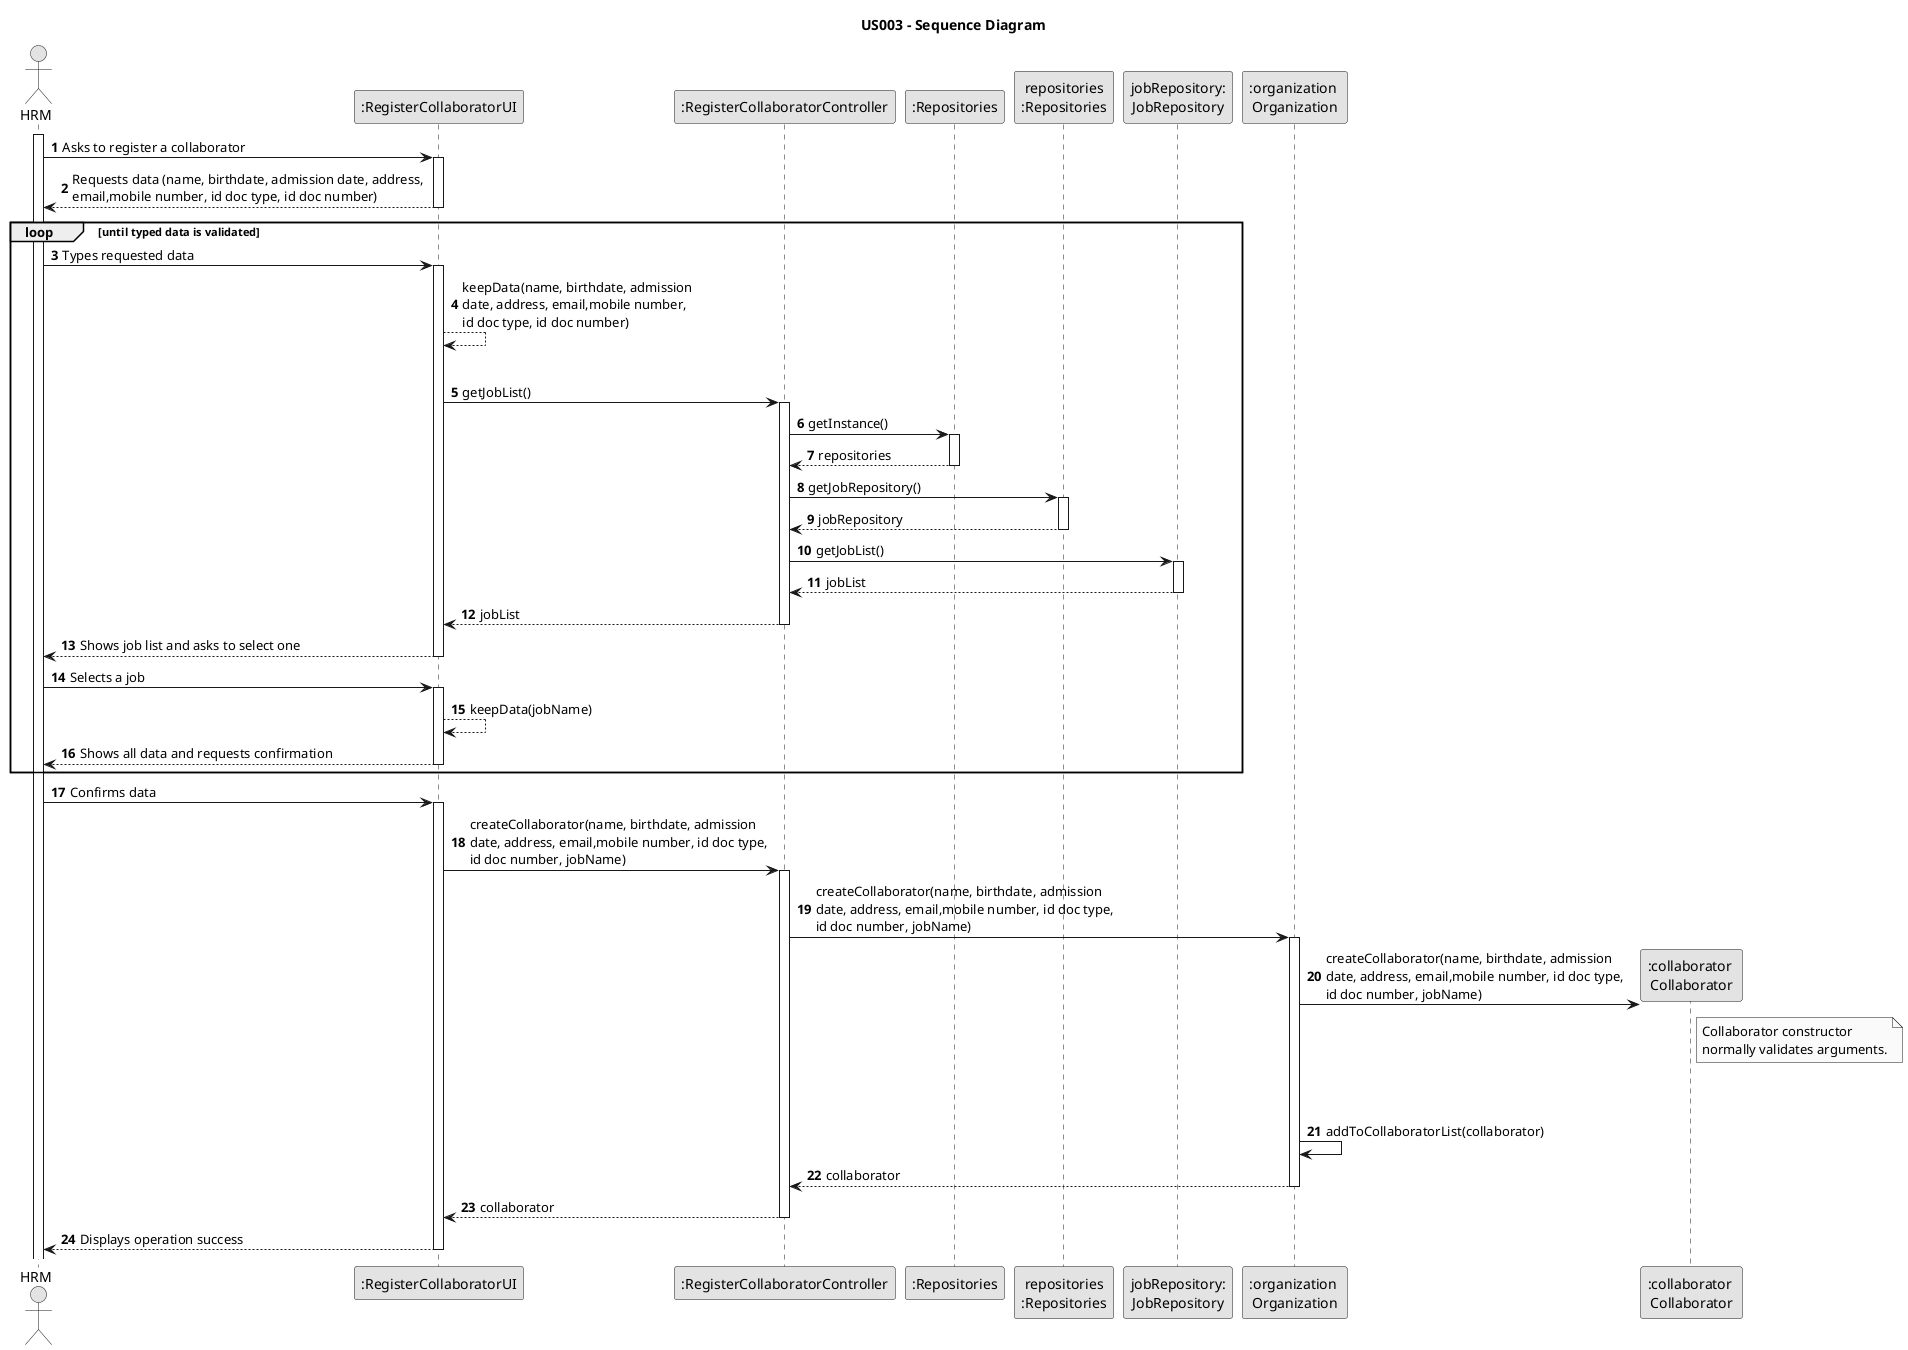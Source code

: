 @startuml
skinparam monochrome true
skinparam packageStyle rectangle
skinparam shadowing false

title US003 - Sequence Diagram

autonumber

actor "HRM" as HRM
participant ":RegisterCollaboratorUI" as UI
participant ":RegisterCollaboratorController" as CTRL
participant ":Repositories" as RepositorySingleton
participant "repositories\n:Repositories" as PLAT
participant "jobRepository:\nJobRepository" as JobRepository
participant ":organization \nOrganization" as ORG
participant ":collaborator \nCollaborator" as COL


activate HRM

    HRM -> UI : Asks to register a collaborator

    activate UI

        UI --> HRM : Requests data (name, birthdate, admission date, address, \nemail,mobile number, id doc type, id doc number)
    deactivate UI

    loop until typed data is validated

    HRM -> UI : Types requested data

    activate UI
        UI --> UI : keepData(name, birthdate, admission\ndate, address, email,mobile number,\nid doc type, id doc number)
        |||
        UI -> CTRL : getJobList()


        activate CTRL

            CTRL -> RepositorySingleton : getInstance()

            activate RepositorySingleton

            RepositorySingleton --> CTRL : repositories
            deactivate RepositorySingleton

            CTRL -> PLAT : getJobRepository()
            activate PLAT

            PLAT --> CTRL : jobRepository
            deactivate PLAT

            CTRL -> JobRepository : getJobList()
            activate JobRepository

            JobRepository --> CTRL : jobList
            deactivate JobRepository

            CTRL --> UI : jobList
        deactivate CTRL

        UI --> HRM : Shows job list and asks to select one
    deactivate UI

    HRM -> UI : Selects a job

    activate UI

        UI --> UI : keepData(jobName)
        UI --> HRM : Shows all data and requests confirmation
    deactivate UI
    end

    HRM -> UI : Confirms data

    activate UI

        UI -> CTRL : createCollaborator(name, birthdate, admission\ndate, address, email,mobile number, id doc type,\nid doc number, jobName)
        activate CTRL

            CTRL -> ORG : createCollaborator(name, birthdate, admission\ndate, address, email,mobile number, id doc type,\nid doc number, jobName)
            activate ORG

                ORG -> COL** : createCollaborator(name, birthdate, admission\ndate, address, email,mobile number, id doc type,\nid doc number, jobName)
                note right of COL : Collaborator constructor\nnormally validates arguments.
                |||
                |||
                ORG -> ORG : addToCollaboratorList(collaborator)
                ORG --> CTRL : collaborator
            deactivate ORG

            CTRL --> UI : collaborator
        deactivate CTRL

        UI --> HRM : Displays operation success
    deactivate UI



@enduml